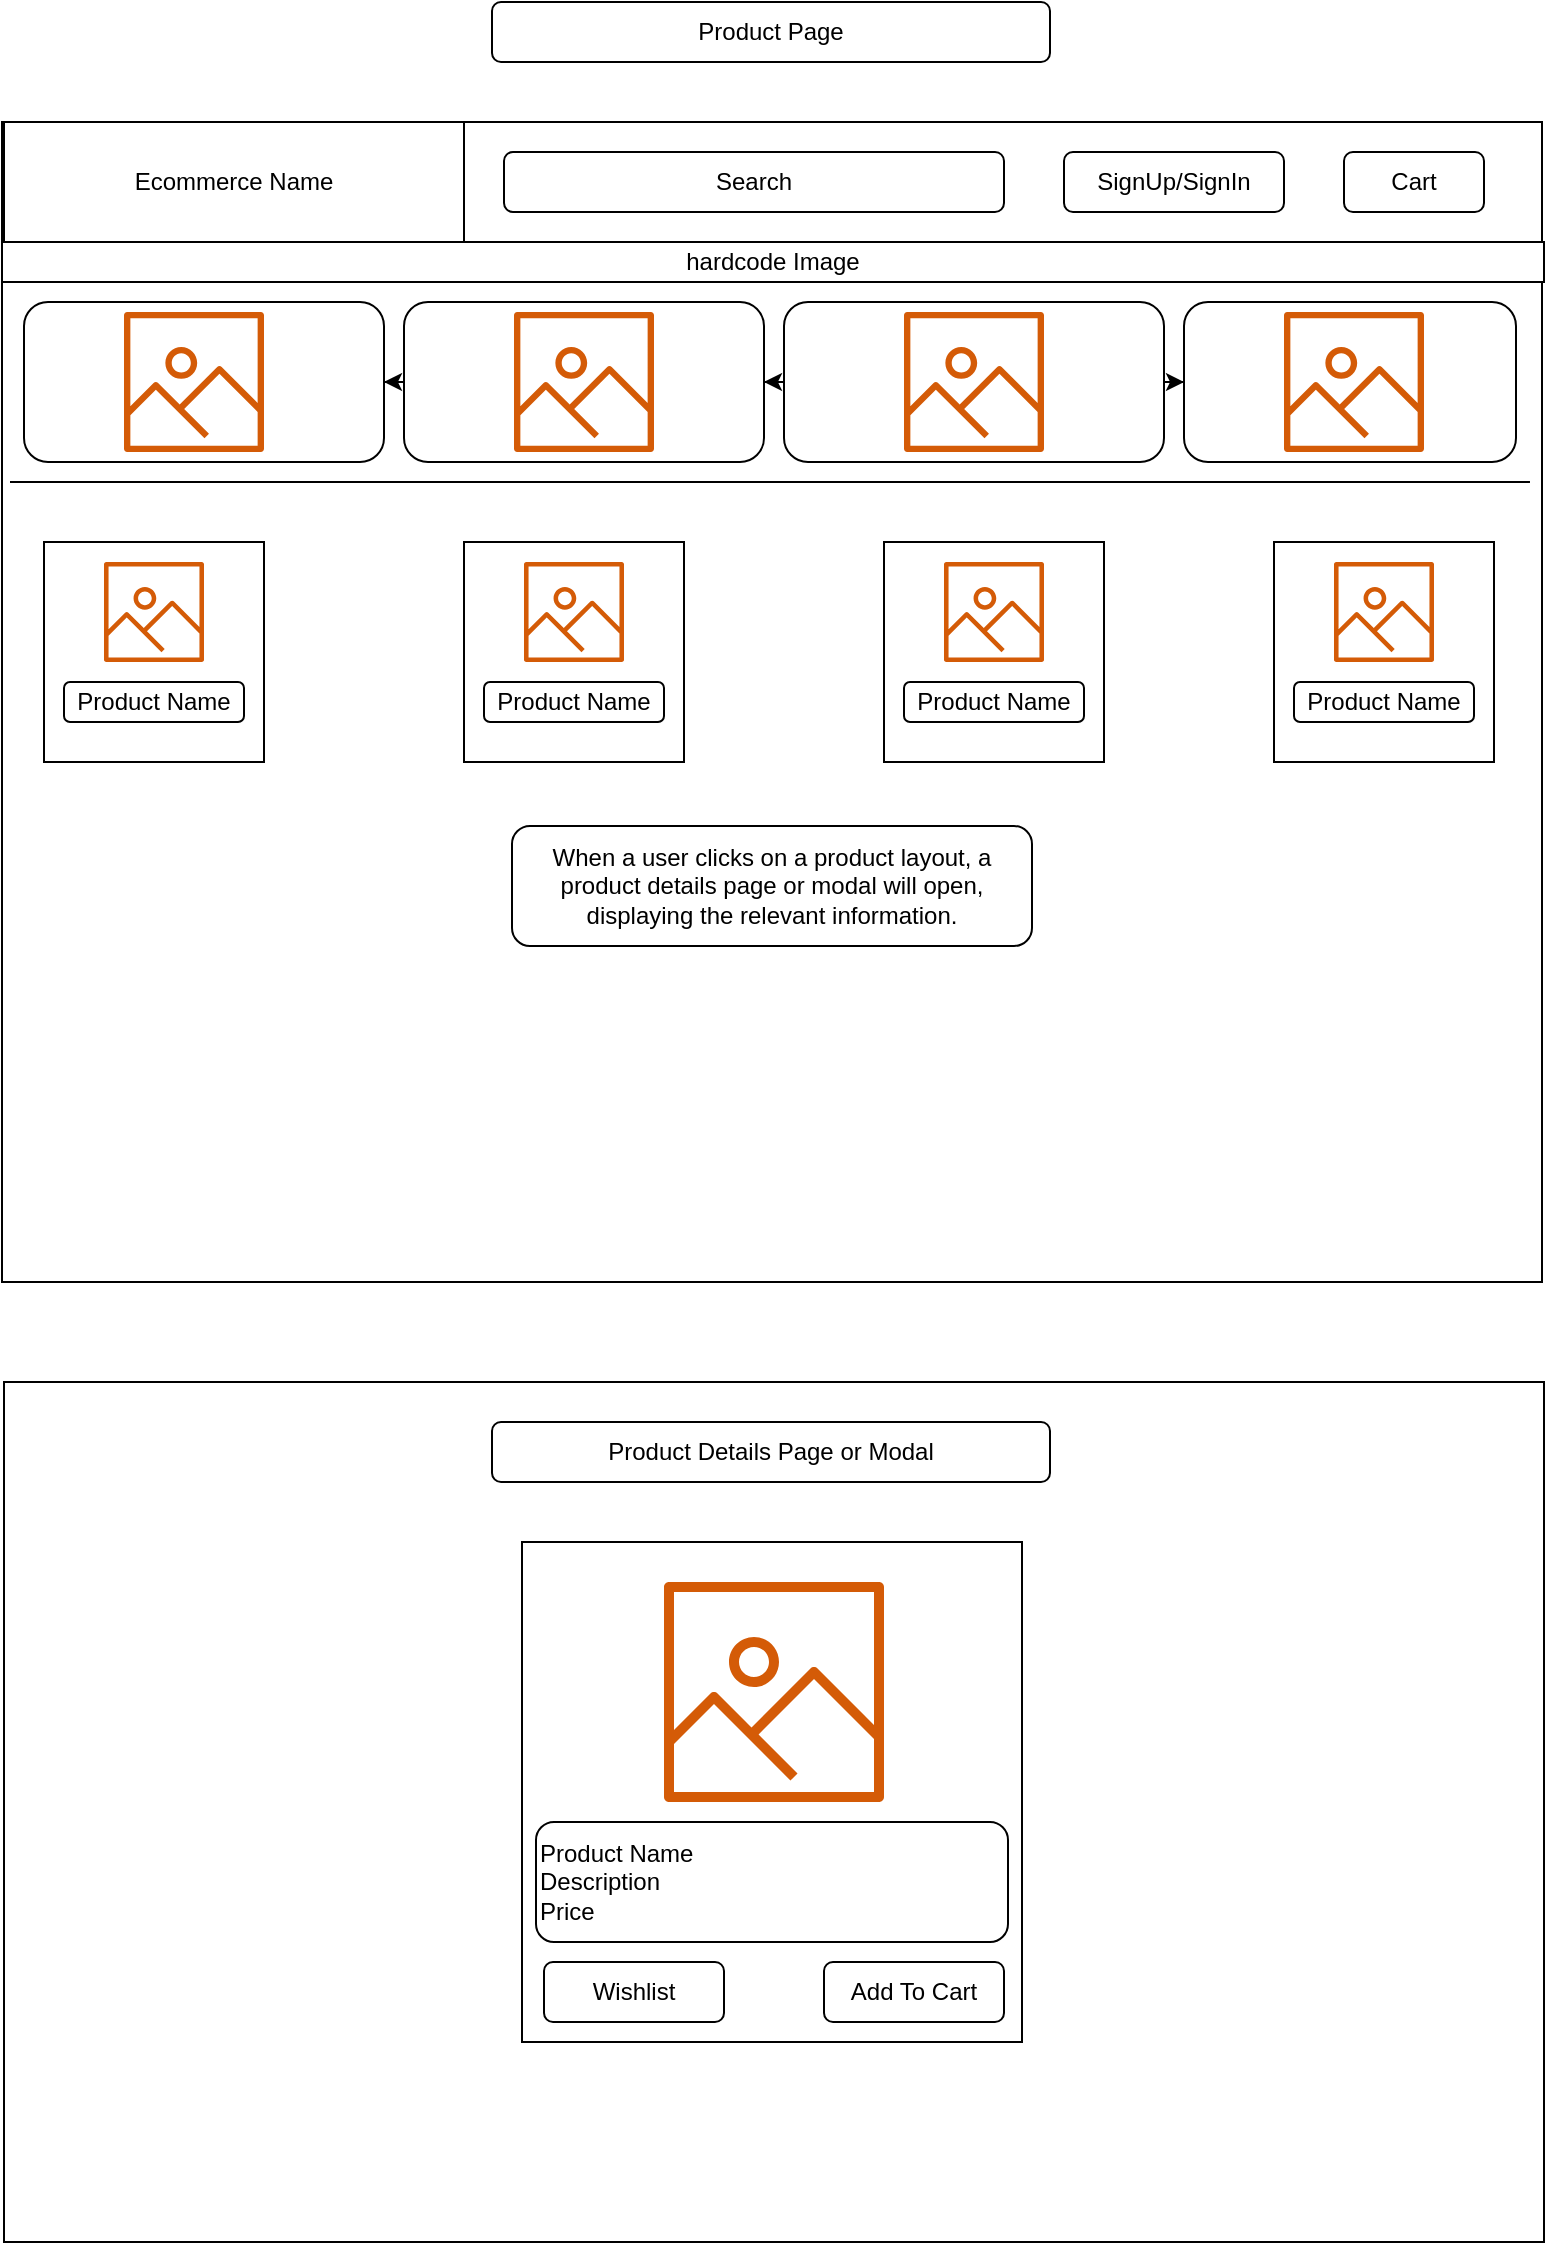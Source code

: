 <mxfile version="21.5.1" type="github">
  <diagram name="Page-1" id="87ZkGZSKprPE7Jpp-hti">
    <mxGraphModel dx="763" dy="515" grid="1" gridSize="10" guides="1" tooltips="1" connect="1" arrows="1" fold="1" page="1" pageScale="1" pageWidth="827" pageHeight="1169" math="0" shadow="0">
      <root>
        <mxCell id="0" />
        <mxCell id="1" parent="0" />
        <mxCell id="6q_l_qIWVP6Lyo2Kyk2n-1" value="" style="rounded=0;whiteSpace=wrap;html=1;" parent="1" vertex="1">
          <mxGeometry x="29" y="70" width="770" height="580" as="geometry" />
        </mxCell>
        <mxCell id="6q_l_qIWVP6Lyo2Kyk2n-2" value="Product Page" style="rounded=1;whiteSpace=wrap;html=1;" parent="1" vertex="1">
          <mxGeometry x="274" y="10" width="279" height="30" as="geometry" />
        </mxCell>
        <mxCell id="6q_l_qIWVP6Lyo2Kyk2n-4" value="Cart" style="rounded=1;whiteSpace=wrap;html=1;" parent="1" vertex="1">
          <mxGeometry x="700" y="85" width="70" height="30" as="geometry" />
        </mxCell>
        <mxCell id="6q_l_qIWVP6Lyo2Kyk2n-5" value="SignUp/SignIn" style="rounded=1;whiteSpace=wrap;html=1;" parent="1" vertex="1">
          <mxGeometry x="560" y="85" width="110" height="30" as="geometry" />
        </mxCell>
        <mxCell id="6q_l_qIWVP6Lyo2Kyk2n-6" value="hardcode Image" style="rounded=0;whiteSpace=wrap;html=1;" parent="1" vertex="1">
          <mxGeometry x="29" y="130" width="771" height="20" as="geometry" />
        </mxCell>
        <mxCell id="6q_l_qIWVP6Lyo2Kyk2n-7" value="Ecommerce Name" style="rounded=0;whiteSpace=wrap;html=1;" parent="1" vertex="1">
          <mxGeometry x="30" y="70" width="230" height="60" as="geometry" />
        </mxCell>
        <mxCell id="fMObdR9FiFRtV0M5q8pQ-2" value="Search" style="rounded=1;whiteSpace=wrap;html=1;" vertex="1" parent="1">
          <mxGeometry x="280" y="85" width="250" height="30" as="geometry" />
        </mxCell>
        <mxCell id="fMObdR9FiFRtV0M5q8pQ-5" value="" style="edgeStyle=orthogonalEdgeStyle;rounded=0;orthogonalLoop=1;jettySize=auto;html=1;" edge="1" parent="1">
          <mxGeometry relative="1" as="geometry">
            <mxPoint x="210" y="200" as="sourcePoint" />
            <mxPoint x="220" y="200" as="targetPoint" />
          </mxGeometry>
        </mxCell>
        <mxCell id="fMObdR9FiFRtV0M5q8pQ-9" value="" style="edgeStyle=orthogonalEdgeStyle;rounded=0;orthogonalLoop=1;jettySize=auto;html=1;" edge="1" parent="1" source="fMObdR9FiFRtV0M5q8pQ-6" target="fMObdR9FiFRtV0M5q8pQ-8">
          <mxGeometry relative="1" as="geometry" />
        </mxCell>
        <mxCell id="fMObdR9FiFRtV0M5q8pQ-11" value="" style="edgeStyle=orthogonalEdgeStyle;rounded=0;orthogonalLoop=1;jettySize=auto;html=1;" edge="1" parent="1" source="fMObdR9FiFRtV0M5q8pQ-6" target="fMObdR9FiFRtV0M5q8pQ-10">
          <mxGeometry relative="1" as="geometry" />
        </mxCell>
        <mxCell id="fMObdR9FiFRtV0M5q8pQ-6" value="" style="rounded=1;whiteSpace=wrap;html=1;" vertex="1" parent="1">
          <mxGeometry x="420" y="160" width="190" height="80" as="geometry" />
        </mxCell>
        <mxCell id="fMObdR9FiFRtV0M5q8pQ-8" value="" style="rounded=1;whiteSpace=wrap;html=1;" vertex="1" parent="1">
          <mxGeometry x="620" y="160" width="166" height="80" as="geometry" />
        </mxCell>
        <mxCell id="fMObdR9FiFRtV0M5q8pQ-13" value="" style="edgeStyle=orthogonalEdgeStyle;rounded=0;orthogonalLoop=1;jettySize=auto;html=1;" edge="1" parent="1" source="fMObdR9FiFRtV0M5q8pQ-10" target="fMObdR9FiFRtV0M5q8pQ-12">
          <mxGeometry relative="1" as="geometry" />
        </mxCell>
        <mxCell id="fMObdR9FiFRtV0M5q8pQ-10" value="" style="rounded=1;whiteSpace=wrap;html=1;" vertex="1" parent="1">
          <mxGeometry x="230" y="160" width="180" height="80" as="geometry" />
        </mxCell>
        <mxCell id="fMObdR9FiFRtV0M5q8pQ-12" value="" style="rounded=1;whiteSpace=wrap;html=1;" vertex="1" parent="1">
          <mxGeometry x="40" y="160" width="180" height="80" as="geometry" />
        </mxCell>
        <mxCell id="fMObdR9FiFRtV0M5q8pQ-14" value="" style="sketch=0;outlineConnect=0;fontColor=#232F3E;gradientColor=none;fillColor=#D45B07;strokeColor=none;dashed=0;verticalLabelPosition=bottom;verticalAlign=top;align=center;html=1;fontSize=12;fontStyle=0;aspect=fixed;pointerEvents=1;shape=mxgraph.aws4.container_registry_image;" vertex="1" parent="1">
          <mxGeometry x="90" y="165" width="70" height="70" as="geometry" />
        </mxCell>
        <mxCell id="fMObdR9FiFRtV0M5q8pQ-16" value="" style="sketch=0;outlineConnect=0;fontColor=#232F3E;gradientColor=none;fillColor=#D45B07;strokeColor=none;dashed=0;verticalLabelPosition=bottom;verticalAlign=top;align=center;html=1;fontSize=12;fontStyle=0;aspect=fixed;pointerEvents=1;shape=mxgraph.aws4.container_registry_image;" vertex="1" parent="1">
          <mxGeometry x="670" y="165" width="70" height="70" as="geometry" />
        </mxCell>
        <mxCell id="fMObdR9FiFRtV0M5q8pQ-17" value="" style="sketch=0;outlineConnect=0;fontColor=#232F3E;gradientColor=none;fillColor=#D45B07;strokeColor=none;dashed=0;verticalLabelPosition=bottom;verticalAlign=top;align=center;html=1;fontSize=12;fontStyle=0;aspect=fixed;pointerEvents=1;shape=mxgraph.aws4.container_registry_image;" vertex="1" parent="1">
          <mxGeometry x="480" y="165" width="70" height="70" as="geometry" />
        </mxCell>
        <mxCell id="fMObdR9FiFRtV0M5q8pQ-18" value="" style="sketch=0;outlineConnect=0;fontColor=#232F3E;gradientColor=none;fillColor=#D45B07;strokeColor=none;dashed=0;verticalLabelPosition=bottom;verticalAlign=top;align=center;html=1;fontSize=12;fontStyle=0;aspect=fixed;pointerEvents=1;shape=mxgraph.aws4.container_registry_image;" vertex="1" parent="1">
          <mxGeometry x="285" y="165" width="70" height="70" as="geometry" />
        </mxCell>
        <mxCell id="fMObdR9FiFRtV0M5q8pQ-21" value="" style="endArrow=none;html=1;rounded=0;entryX=0.988;entryY=0.471;entryDx=0;entryDy=0;entryPerimeter=0;exitX=0.001;exitY=0.471;exitDx=0;exitDy=0;exitPerimeter=0;" edge="1" parent="1">
          <mxGeometry width="50" height="50" relative="1" as="geometry">
            <mxPoint x="33.0" y="250.0" as="sourcePoint" />
            <mxPoint x="792.99" y="250.0" as="targetPoint" />
          </mxGeometry>
        </mxCell>
        <mxCell id="fMObdR9FiFRtV0M5q8pQ-22" value="" style="whiteSpace=wrap;html=1;aspect=fixed;" vertex="1" parent="1">
          <mxGeometry x="50" y="280" width="110" height="110" as="geometry" />
        </mxCell>
        <mxCell id="fMObdR9FiFRtV0M5q8pQ-23" value="Product Name" style="rounded=1;whiteSpace=wrap;html=1;" vertex="1" parent="1">
          <mxGeometry x="60" y="350" width="90" height="20" as="geometry" />
        </mxCell>
        <mxCell id="fMObdR9FiFRtV0M5q8pQ-24" value="" style="sketch=0;outlineConnect=0;fontColor=#232F3E;gradientColor=none;fillColor=#D45B07;strokeColor=none;dashed=0;verticalLabelPosition=bottom;verticalAlign=top;align=center;html=1;fontSize=12;fontStyle=0;aspect=fixed;pointerEvents=1;shape=mxgraph.aws4.container_registry_image;" vertex="1" parent="1">
          <mxGeometry x="80" y="290" width="50" height="50" as="geometry" />
        </mxCell>
        <mxCell id="fMObdR9FiFRtV0M5q8pQ-25" value="" style="whiteSpace=wrap;html=1;aspect=fixed;" vertex="1" parent="1">
          <mxGeometry x="260" y="280" width="110" height="110" as="geometry" />
        </mxCell>
        <mxCell id="fMObdR9FiFRtV0M5q8pQ-26" value="Product Name" style="rounded=1;whiteSpace=wrap;html=1;" vertex="1" parent="1">
          <mxGeometry x="270" y="350" width="90" height="20" as="geometry" />
        </mxCell>
        <mxCell id="fMObdR9FiFRtV0M5q8pQ-27" value="" style="sketch=0;outlineConnect=0;fontColor=#232F3E;gradientColor=none;fillColor=#D45B07;strokeColor=none;dashed=0;verticalLabelPosition=bottom;verticalAlign=top;align=center;html=1;fontSize=12;fontStyle=0;aspect=fixed;pointerEvents=1;shape=mxgraph.aws4.container_registry_image;" vertex="1" parent="1">
          <mxGeometry x="290" y="290" width="50" height="50" as="geometry" />
        </mxCell>
        <mxCell id="fMObdR9FiFRtV0M5q8pQ-28" value="" style="whiteSpace=wrap;html=1;aspect=fixed;" vertex="1" parent="1">
          <mxGeometry x="470" y="280" width="110" height="110" as="geometry" />
        </mxCell>
        <mxCell id="fMObdR9FiFRtV0M5q8pQ-29" value="Product Name" style="rounded=1;whiteSpace=wrap;html=1;" vertex="1" parent="1">
          <mxGeometry x="480" y="350" width="90" height="20" as="geometry" />
        </mxCell>
        <mxCell id="fMObdR9FiFRtV0M5q8pQ-31" value="" style="whiteSpace=wrap;html=1;aspect=fixed;" vertex="1" parent="1">
          <mxGeometry x="665" y="280" width="110" height="110" as="geometry" />
        </mxCell>
        <mxCell id="fMObdR9FiFRtV0M5q8pQ-32" value="Product Name" style="rounded=1;whiteSpace=wrap;html=1;" vertex="1" parent="1">
          <mxGeometry x="675" y="350" width="90" height="20" as="geometry" />
        </mxCell>
        <mxCell id="fMObdR9FiFRtV0M5q8pQ-33" value="" style="sketch=0;outlineConnect=0;fontColor=#232F3E;gradientColor=none;fillColor=#D45B07;strokeColor=none;dashed=0;verticalLabelPosition=bottom;verticalAlign=top;align=center;html=1;fontSize=12;fontStyle=0;aspect=fixed;pointerEvents=1;shape=mxgraph.aws4.container_registry_image;" vertex="1" parent="1">
          <mxGeometry x="695" y="290" width="50" height="50" as="geometry" />
        </mxCell>
        <mxCell id="fMObdR9FiFRtV0M5q8pQ-34" value="" style="sketch=0;outlineConnect=0;fontColor=#232F3E;gradientColor=none;fillColor=#D45B07;strokeColor=none;dashed=0;verticalLabelPosition=bottom;verticalAlign=top;align=center;html=1;fontSize=12;fontStyle=0;aspect=fixed;pointerEvents=1;shape=mxgraph.aws4.container_registry_image;" vertex="1" parent="1">
          <mxGeometry x="500" y="290" width="50" height="50" as="geometry" />
        </mxCell>
        <mxCell id="fMObdR9FiFRtV0M5q8pQ-37" value="When a user clicks on a product layout, a product details page or modal will open, displaying the relevant information." style="rounded=1;whiteSpace=wrap;html=1;" vertex="1" parent="1">
          <mxGeometry x="284" y="422" width="260" height="60" as="geometry" />
        </mxCell>
        <mxCell id="fMObdR9FiFRtV0M5q8pQ-41" value="" style="rounded=0;whiteSpace=wrap;html=1;" vertex="1" parent="1">
          <mxGeometry x="30" y="700" width="770" height="430" as="geometry" />
        </mxCell>
        <mxCell id="fMObdR9FiFRtV0M5q8pQ-43" value="Product Details Page or Modal" style="rounded=1;whiteSpace=wrap;html=1;" vertex="1" parent="1">
          <mxGeometry x="274" y="720" width="279" height="30" as="geometry" />
        </mxCell>
        <mxCell id="fMObdR9FiFRtV0M5q8pQ-44" value="" style="whiteSpace=wrap;html=1;aspect=fixed;" vertex="1" parent="1">
          <mxGeometry x="289" y="780" width="250" height="250" as="geometry" />
        </mxCell>
        <mxCell id="fMObdR9FiFRtV0M5q8pQ-45" value="" style="sketch=0;outlineConnect=0;fontColor=#232F3E;gradientColor=none;fillColor=#D45B07;strokeColor=none;dashed=0;verticalLabelPosition=bottom;verticalAlign=top;align=center;html=1;fontSize=12;fontStyle=0;aspect=fixed;pointerEvents=1;shape=mxgraph.aws4.container_registry_image;" vertex="1" parent="1">
          <mxGeometry x="360" y="800" width="110" height="110" as="geometry" />
        </mxCell>
        <mxCell id="fMObdR9FiFRtV0M5q8pQ-48" value="&lt;div style=&quot;&quot;&gt;&lt;span style=&quot;background-color: initial;&quot;&gt;Product Name&lt;/span&gt;&lt;/div&gt;&lt;div style=&quot;&quot;&gt;&lt;span style=&quot;background-color: initial;&quot;&gt;Description&lt;/span&gt;&lt;/div&gt;&lt;div style=&quot;&quot;&gt;&lt;span style=&quot;background-color: initial;&quot;&gt;Price&lt;/span&gt;&lt;/div&gt;" style="rounded=1;whiteSpace=wrap;html=1;align=left;" vertex="1" parent="1">
          <mxGeometry x="296" y="920" width="236" height="60" as="geometry" />
        </mxCell>
        <mxCell id="fMObdR9FiFRtV0M5q8pQ-49" value="Wishlist" style="rounded=1;whiteSpace=wrap;html=1;" vertex="1" parent="1">
          <mxGeometry x="300" y="990" width="90" height="30" as="geometry" />
        </mxCell>
        <mxCell id="fMObdR9FiFRtV0M5q8pQ-51" value="Add To Cart" style="rounded=1;whiteSpace=wrap;html=1;" vertex="1" parent="1">
          <mxGeometry x="440" y="990" width="90" height="30" as="geometry" />
        </mxCell>
      </root>
    </mxGraphModel>
  </diagram>
</mxfile>
